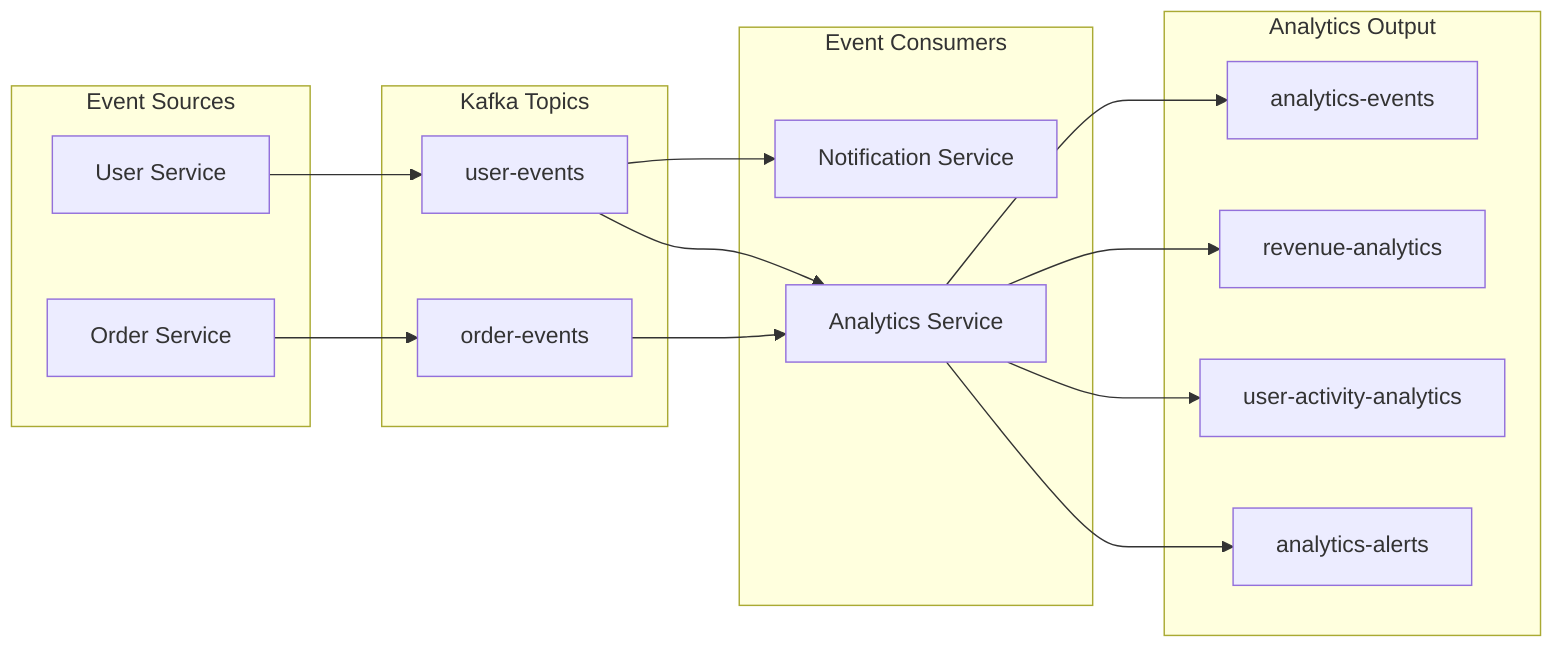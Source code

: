 %% Event-Driven Communication Flow
graph LR
    subgraph "Event Sources"
        UserService[User Service]
        OrderService[Order Service]
    end
    
    subgraph "Kafka Topics"
        UserEvents[user-events]
        OrderEvents[order-events]
    end
    
    subgraph "Event Consumers"
        NotificationService[Notification Service]
        AnalyticsService[Analytics Service]
    end
    
    subgraph "Analytics Output"
        AnalyticsEvents[analytics-events]
        RevenueAnalytics[revenue-analytics]
        UserActivityAnalytics[user-activity-analytics]
        AnalyticsAlerts[analytics-alerts]
    end
    
    UserService --> UserEvents
    OrderService --> OrderEvents
    UserEvents --> NotificationService
    UserEvents --> AnalyticsService
    OrderEvents --> AnalyticsService
    AnalyticsService --> AnalyticsEvents
    AnalyticsService --> RevenueAnalytics
    AnalyticsService --> UserActivityAnalytics
    AnalyticsService --> AnalyticsAlerts
